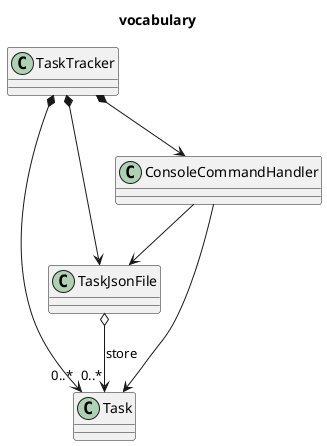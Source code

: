 @startuml Domain Model
title vocabulary

TaskTracker *--> "0..*" Task
TaskTracker *--> TaskJsonFile 
TaskTracker *--> ConsoleCommandHandler

ConsoleCommandHandler --> Task
ConsoleCommandHandler --> TaskJsonFile

TaskJsonFile o--> "0..*" Task : store
@enduml